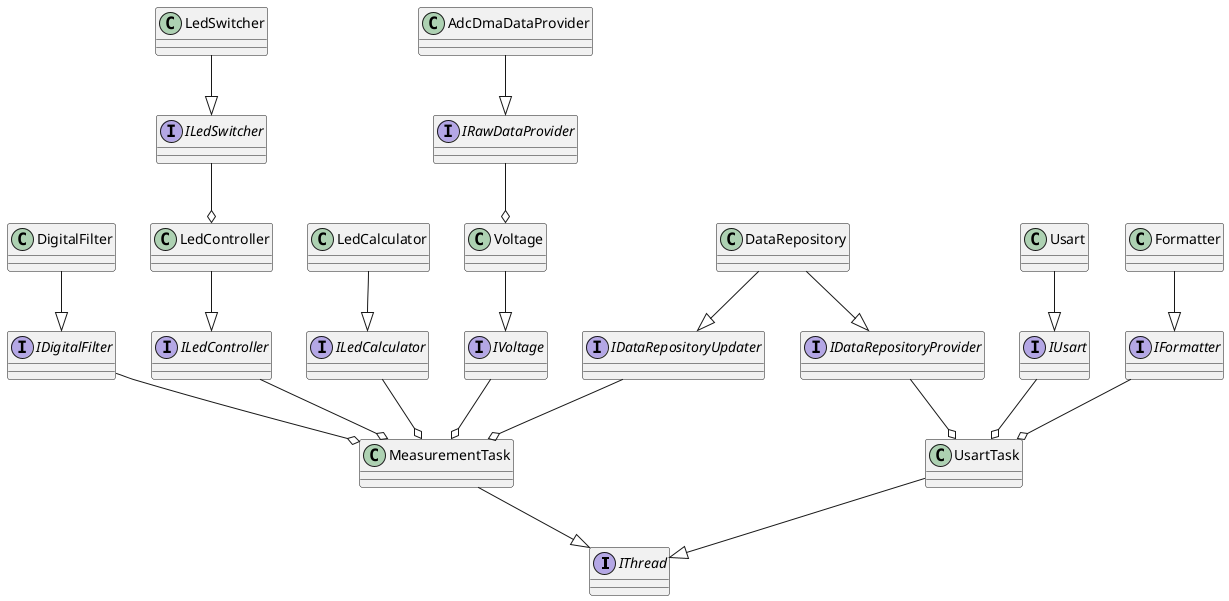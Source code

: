 [plantuml, png]
----
@startuml architecture_common

interface IThread
class MeasurementTask
class UsartTask
interface IDigitalFilter
class DigitalFilter
interface ILedSwitcher
class LedSwitcher
interface ILedController
class LedController
interface ILedCalculator
class LedCalculator
interface IRawDataProvider
class AdcDmaDataProvider
interface IVoltage
class Voltage
interface IUsart
class Usart
interface IDataRepositoryUpdater
interface IDataRepositoryProvider
class DataRepository
interface IFormatter
class Formatter

AdcDmaDataProvider --|> IRawDataProvider
IRawDataProvider --o Voltage
Voltage --|> IVoltage
IVoltage --o MeasurementTask

DigitalFilter --|> IDigitalFilter
IDigitalFilter --o MeasurementTask

LedCalculator --|> ILedCalculator
ILedCalculator --o MeasurementTask
LedController --|> ILedController
ILedController --o MeasurementTask
LedSwitcher --|> ILedSwitcher
ILedSwitcher --o LedController

Usart --|> IUsart
IUsart --o UsartTask
Formatter --|> IFormatter
IFormatter --o UsartTask
IDataRepositoryProvider --o UsartTask


DataRepository --|> IDataRepositoryProvider
DataRepository --|> IDataRepositoryUpdater
IDataRepositoryUpdater --o MeasurementTask

MeasurementTask --|> IThread
UsartTask --|> IThread

@enduml
----
